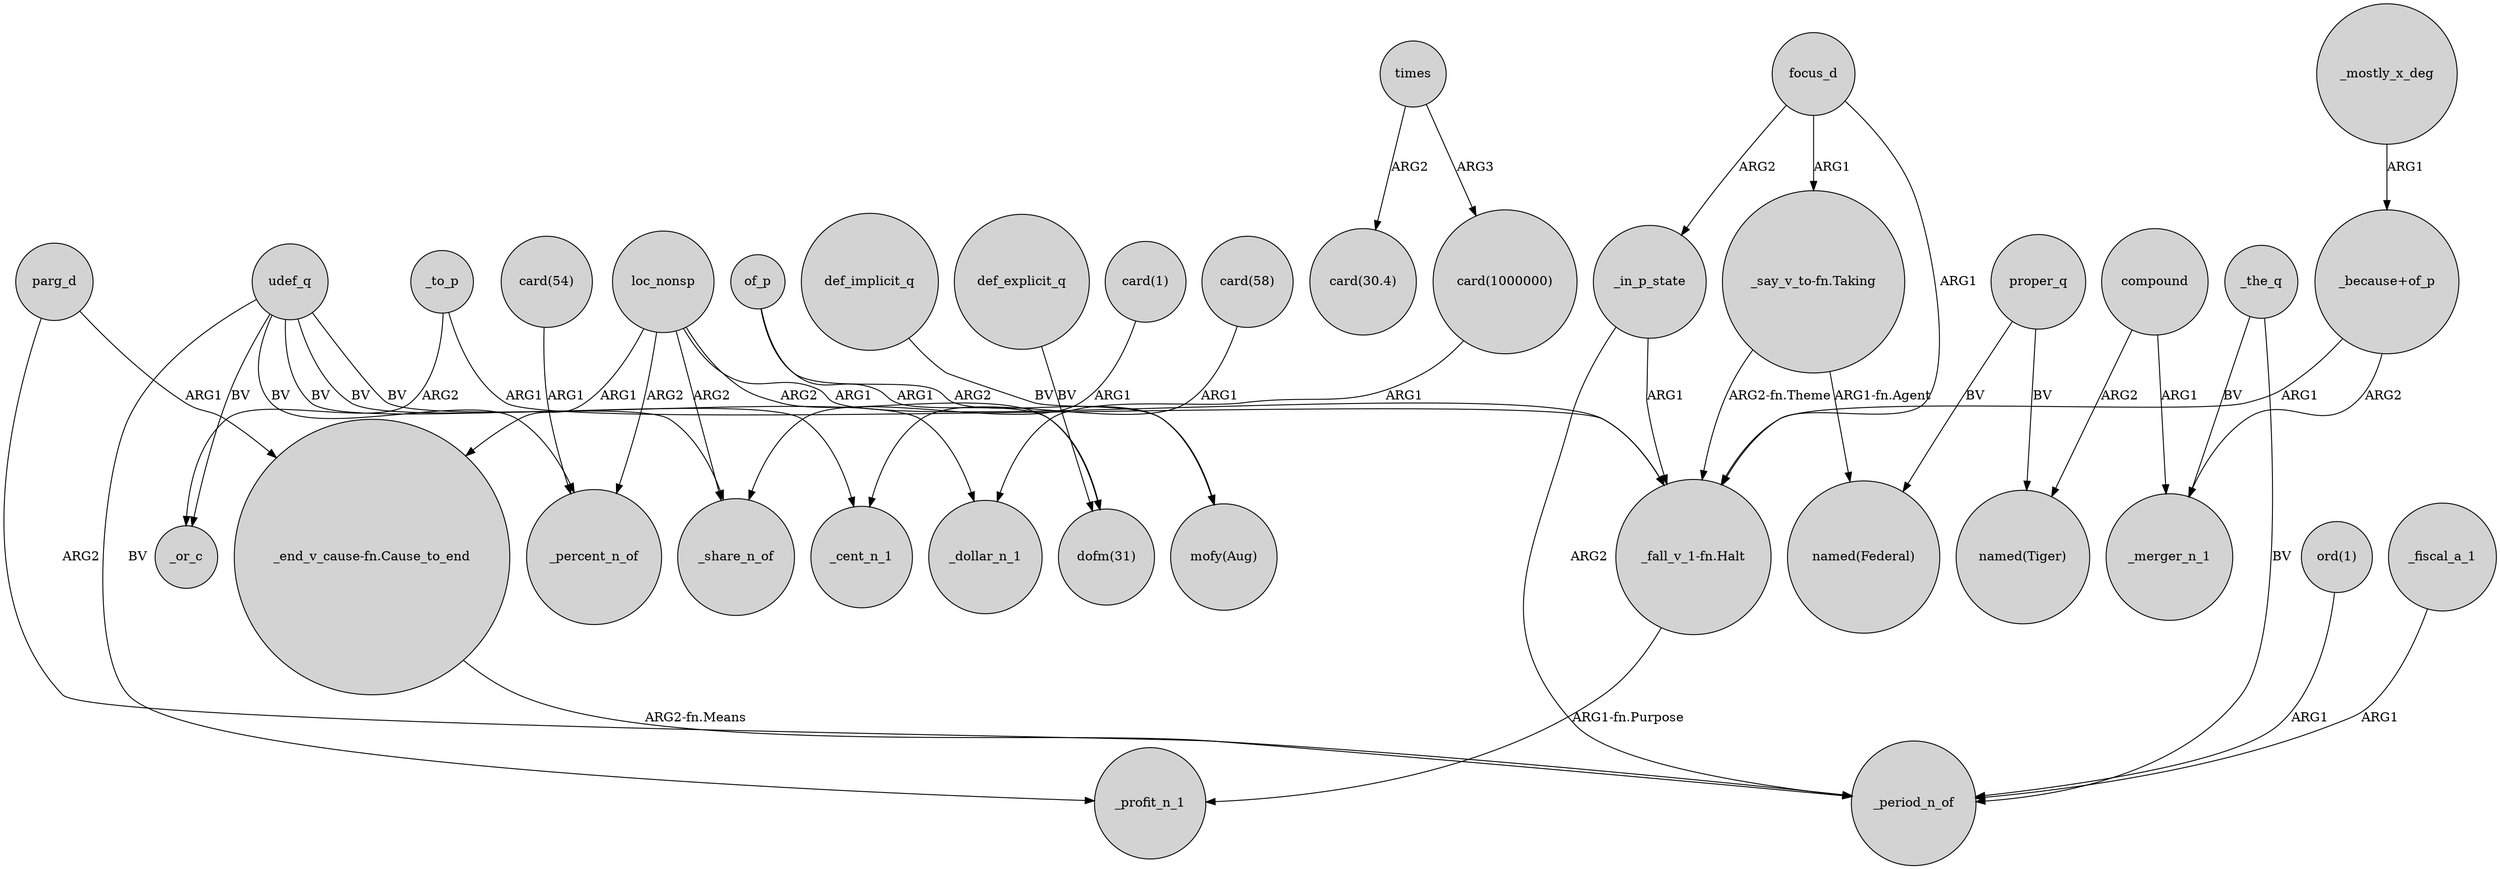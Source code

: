 digraph {
	node [shape=circle style=filled]
	parg_d -> "_end_v_cause-fn.Cause_to_end" [label=ARG1]
	_to_p -> _or_c [label=ARG2]
	focus_d -> _in_p_state [label=ARG2]
	"_say_v_to-fn.Taking" -> "_fall_v_1-fn.Halt" [label="ARG2-fn.Theme"]
	"ord(1)" -> _period_n_of [label=ARG1]
	"_end_v_cause-fn.Cause_to_end" -> _period_n_of [label="ARG2-fn.Means"]
	compound -> _merger_n_1 [label=ARG1]
	focus_d -> "_say_v_to-fn.Taking" [label=ARG1]
	compound -> "named(Tiger)" [label=ARG2]
	_the_q -> _merger_n_1 [label=BV]
	"card(54)" -> _percent_n_of [label=ARG1]
	times -> "card(30.4)" [label=ARG2]
	focus_d -> "_fall_v_1-fn.Halt" [label=ARG1]
	"_say_v_to-fn.Taking" -> "named(Federal)" [label="ARG1-fn.Agent"]
	_fiscal_a_1 -> _period_n_of [label=ARG1]
	times -> "card(1000000)" [label=ARG3]
	udef_q -> _profit_n_1 [label=BV]
	of_p -> "dofm(31)" [label=ARG1]
	proper_q -> "named(Federal)" [label=BV]
	"_fall_v_1-fn.Halt" -> _profit_n_1 [label="ARG1-fn.Purpose"]
	udef_q -> _cent_n_1 [label=BV]
	proper_q -> "named(Tiger)" [label=BV]
	"card(58)" -> _cent_n_1 [label=ARG1]
	udef_q -> _or_c [label=BV]
	"card(1)" -> _share_n_of [label=ARG1]
	of_p -> "mofy(Aug)" [label=ARG2]
	"_because+of_p" -> "_fall_v_1-fn.Halt" [label=ARG1]
	loc_nonsp -> "_fall_v_1-fn.Halt" [label=ARG1]
	udef_q -> _percent_n_of [label=BV]
	udef_q -> _share_n_of [label=BV]
	"_because+of_p" -> _merger_n_1 [label=ARG2]
	udef_q -> _dollar_n_1 [label=BV]
	def_implicit_q -> "mofy(Aug)" [label=BV]
	_in_p_state -> "_fall_v_1-fn.Halt" [label=ARG1]
	"card(1000000)" -> _dollar_n_1 [label=ARG1]
	loc_nonsp -> "_end_v_cause-fn.Cause_to_end" [label=ARG1]
	def_explicit_q -> "dofm(31)" [label=BV]
	_mostly_x_deg -> "_because+of_p" [label=ARG1]
	loc_nonsp -> "dofm(31)" [label=ARG2]
	_in_p_state -> _period_n_of [label=ARG2]
	parg_d -> _period_n_of [label=ARG2]
	_the_q -> _period_n_of [label=BV]
	_to_p -> "_fall_v_1-fn.Halt" [label=ARG1]
	loc_nonsp -> _percent_n_of [label=ARG2]
	loc_nonsp -> _share_n_of [label=ARG2]
}
